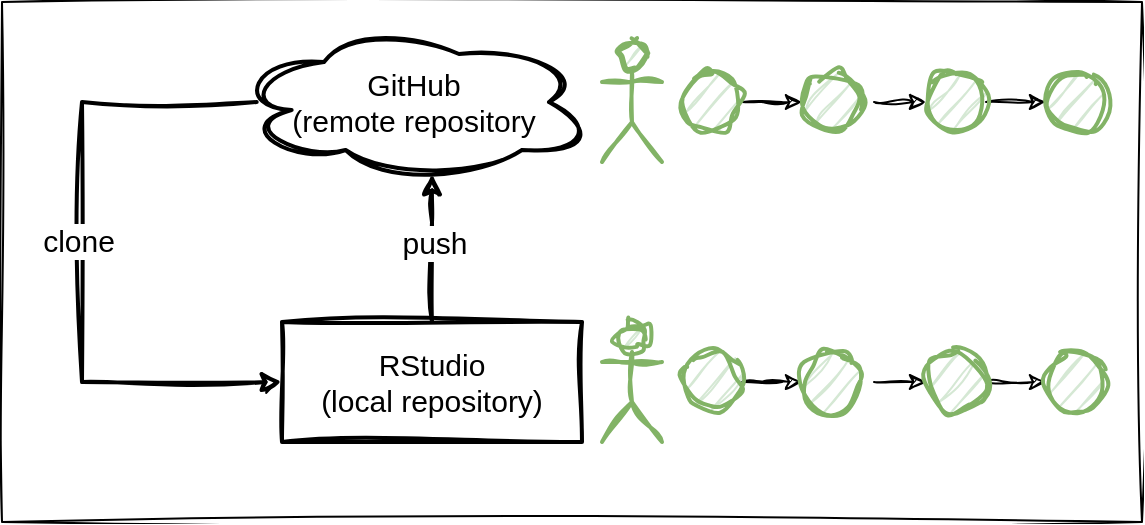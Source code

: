 <mxfile version="24.7.17">
  <diagram name="Page-1" id="K4KIPDYEgw4nUw5cdc4V">
    <mxGraphModel dx="1434" dy="822" grid="1" gridSize="10" guides="1" tooltips="1" connect="1" arrows="1" fold="1" page="1" pageScale="1" pageWidth="827" pageHeight="1169" math="0" shadow="0">
      <root>
        <mxCell id="0" />
        <object label="Step 4: Push" id="DL9V_pkVWsJwyDq02fDM-38">
          <mxCell parent="0" />
        </object>
        <mxCell id="DL9V_pkVWsJwyDq02fDM-58" style="edgeStyle=orthogonalEdgeStyle;rounded=0;orthogonalLoop=1;jettySize=auto;html=1;entryX=0.55;entryY=0.95;entryDx=0;entryDy=0;entryPerimeter=0;strokeWidth=2;sketch=1;curveFitting=1;jiggle=2;" edge="1" parent="DL9V_pkVWsJwyDq02fDM-38">
          <mxGeometry relative="1" as="geometry">
            <mxPoint x="285" y="250" as="sourcePoint" />
            <mxPoint x="285" y="176" as="targetPoint" />
            <Array as="points">
              <mxPoint x="285" y="200" />
              <mxPoint x="285" y="200" />
            </Array>
          </mxGeometry>
        </mxCell>
        <mxCell id="DL9V_pkVWsJwyDq02fDM-59" value="push" style="edgeLabel;html=1;align=center;verticalAlign=middle;resizable=0;points=[];fontSize=15;" vertex="1" connectable="0" parent="DL9V_pkVWsJwyDq02fDM-58">
          <mxGeometry x="0.081" y="-1" relative="1" as="geometry">
            <mxPoint as="offset" />
          </mxGeometry>
        </mxCell>
        <mxCell id="DL9V_pkVWsJwyDq02fDM-60" style="edgeStyle=orthogonalEdgeStyle;rounded=0;orthogonalLoop=1;jettySize=auto;html=1;sketch=1;curveFitting=1;jiggle=2;" edge="1" parent="DL9V_pkVWsJwyDq02fDM-38" source="DL9V_pkVWsJwyDq02fDM-61" target="DL9V_pkVWsJwyDq02fDM-63">
          <mxGeometry relative="1" as="geometry" />
        </mxCell>
        <mxCell id="DL9V_pkVWsJwyDq02fDM-61" value="" style="ellipse;whiteSpace=wrap;html=1;aspect=fixed;fillColor=#d5e8d4;strokeColor=#82b366;strokeWidth=2;sketch=1;curveFitting=1;jiggle=2;" vertex="1" parent="DL9V_pkVWsJwyDq02fDM-38">
          <mxGeometry x="410" y="125" width="30" height="30" as="geometry" />
        </mxCell>
        <mxCell id="DL9V_pkVWsJwyDq02fDM-62" style="edgeStyle=orthogonalEdgeStyle;rounded=0;orthogonalLoop=1;jettySize=auto;html=1;entryX=0;entryY=0.5;entryDx=0;entryDy=0;sketch=1;curveFitting=1;jiggle=2;" edge="1" parent="DL9V_pkVWsJwyDq02fDM-38" target="DL9V_pkVWsJwyDq02fDM-65">
          <mxGeometry relative="1" as="geometry">
            <mxPoint x="506" y="140" as="sourcePoint" />
          </mxGeometry>
        </mxCell>
        <mxCell id="DL9V_pkVWsJwyDq02fDM-63" value="" style="ellipse;whiteSpace=wrap;html=1;aspect=fixed;fillColor=#d5e8d4;strokeColor=#82b366;strokeWidth=2;sketch=1;curveFitting=1;jiggle=2;" vertex="1" parent="DL9V_pkVWsJwyDq02fDM-38">
          <mxGeometry x="470" y="125" width="30" height="30" as="geometry" />
        </mxCell>
        <mxCell id="DL9V_pkVWsJwyDq02fDM-64" style="edgeStyle=orthogonalEdgeStyle;rounded=0;orthogonalLoop=1;jettySize=auto;html=1;exitX=1;exitY=0.5;exitDx=0;exitDy=0;entryX=0;entryY=0.5;entryDx=0;entryDy=0;sketch=1;curveFitting=1;jiggle=2;" edge="1" parent="DL9V_pkVWsJwyDq02fDM-38" source="DL9V_pkVWsJwyDq02fDM-65" target="DL9V_pkVWsJwyDq02fDM-66">
          <mxGeometry relative="1" as="geometry" />
        </mxCell>
        <mxCell id="DL9V_pkVWsJwyDq02fDM-65" value="" style="ellipse;whiteSpace=wrap;html=1;aspect=fixed;fillColor=#d5e8d4;strokeColor=#82b366;strokeWidth=2;sketch=1;curveFitting=1;jiggle=2;" vertex="1" parent="DL9V_pkVWsJwyDq02fDM-38">
          <mxGeometry x="532" y="125" width="30" height="30" as="geometry" />
        </mxCell>
        <mxCell id="DL9V_pkVWsJwyDq02fDM-66" value="" style="ellipse;whiteSpace=wrap;html=1;aspect=fixed;fillColor=#d5e8d4;strokeColor=#82b366;strokeWidth=2;sketch=1;curveFitting=1;jiggle=2;" vertex="1" parent="DL9V_pkVWsJwyDq02fDM-38">
          <mxGeometry x="592" y="125" width="30" height="30" as="geometry" />
        </mxCell>
        <object label="Step 3: Commits" id="DL9V_pkVWsJwyDq02fDM-39">
          <mxCell parent="0" />
        </object>
        <mxCell id="DL9V_pkVWsJwyDq02fDM-51" style="edgeStyle=orthogonalEdgeStyle;rounded=0;orthogonalLoop=1;jettySize=auto;html=1;sketch=1;curveFitting=1;jiggle=2;" edge="1" parent="DL9V_pkVWsJwyDq02fDM-39" source="DL9V_pkVWsJwyDq02fDM-52" target="DL9V_pkVWsJwyDq02fDM-54">
          <mxGeometry relative="1" as="geometry" />
        </mxCell>
        <mxCell id="DL9V_pkVWsJwyDq02fDM-52" value="" style="ellipse;whiteSpace=wrap;html=1;aspect=fixed;fillColor=#d5e8d4;strokeColor=#82b366;strokeWidth=2;sketch=1;curveFitting=1;jiggle=2;" vertex="1" parent="DL9V_pkVWsJwyDq02fDM-39">
          <mxGeometry x="410" y="265" width="30" height="30" as="geometry" />
        </mxCell>
        <mxCell id="DL9V_pkVWsJwyDq02fDM-53" style="edgeStyle=orthogonalEdgeStyle;rounded=0;orthogonalLoop=1;jettySize=auto;html=1;entryX=0;entryY=0.5;entryDx=0;entryDy=0;sketch=1;curveFitting=1;jiggle=2;" edge="1" parent="DL9V_pkVWsJwyDq02fDM-39" target="DL9V_pkVWsJwyDq02fDM-56">
          <mxGeometry relative="1" as="geometry">
            <mxPoint x="506" y="280" as="sourcePoint" />
          </mxGeometry>
        </mxCell>
        <mxCell id="DL9V_pkVWsJwyDq02fDM-54" value="" style="ellipse;whiteSpace=wrap;html=1;aspect=fixed;fillColor=#d5e8d4;strokeColor=#82b366;strokeWidth=2;sketch=1;curveFitting=1;jiggle=2;" vertex="1" parent="DL9V_pkVWsJwyDq02fDM-39">
          <mxGeometry x="470" y="265" width="30" height="30" as="geometry" />
        </mxCell>
        <mxCell id="DL9V_pkVWsJwyDq02fDM-55" style="edgeStyle=orthogonalEdgeStyle;rounded=0;orthogonalLoop=1;jettySize=auto;html=1;exitX=1;exitY=0.5;exitDx=0;exitDy=0;entryX=0;entryY=0.5;entryDx=0;entryDy=0;sketch=1;curveFitting=1;jiggle=2;" edge="1" parent="DL9V_pkVWsJwyDq02fDM-39" source="DL9V_pkVWsJwyDq02fDM-56" target="DL9V_pkVWsJwyDq02fDM-57">
          <mxGeometry relative="1" as="geometry" />
        </mxCell>
        <mxCell id="DL9V_pkVWsJwyDq02fDM-56" value="" style="ellipse;whiteSpace=wrap;html=1;aspect=fixed;fillColor=#d5e8d4;strokeColor=#82b366;strokeWidth=2;sketch=1;curveFitting=1;jiggle=2;" vertex="1" parent="DL9V_pkVWsJwyDq02fDM-39">
          <mxGeometry x="532" y="265" width="30" height="30" as="geometry" />
        </mxCell>
        <mxCell id="DL9V_pkVWsJwyDq02fDM-57" value="" style="ellipse;whiteSpace=wrap;html=1;aspect=fixed;fillColor=#d5e8d4;strokeColor=#82b366;strokeWidth=2;sketch=1;curveFitting=1;jiggle=2;" vertex="1" parent="DL9V_pkVWsJwyDq02fDM-39">
          <mxGeometry x="592" y="265" width="30" height="30" as="geometry" />
        </mxCell>
        <object label="Step 2: Clone" id="DL9V_pkVWsJwyDq02fDM-40">
          <mxCell parent="0" />
        </object>
        <mxCell id="DL9V_pkVWsJwyDq02fDM-47" style="edgeStyle=orthogonalEdgeStyle;rounded=0;orthogonalLoop=1;jettySize=auto;html=1;entryX=0;entryY=0.5;entryDx=0;entryDy=0;exitX=0.063;exitY=0.5;exitDx=0;exitDy=0;exitPerimeter=0;sketch=1;curveFitting=1;jiggle=2;strokeWidth=2;" edge="1" parent="DL9V_pkVWsJwyDq02fDM-40" target="DL9V_pkVWsJwyDq02fDM-49">
          <mxGeometry relative="1" as="geometry">
            <mxPoint x="197.34" y="140" as="sourcePoint" />
            <Array as="points">
              <mxPoint x="110" y="140" />
              <mxPoint x="110" y="280" />
            </Array>
          </mxGeometry>
        </mxCell>
        <mxCell id="DL9V_pkVWsJwyDq02fDM-48" value="clone" style="edgeLabel;html=1;align=center;verticalAlign=middle;resizable=0;points=[];fontSize=15;" vertex="1" connectable="0" parent="DL9V_pkVWsJwyDq02fDM-47">
          <mxGeometry x="0.018" y="-2" relative="1" as="geometry">
            <mxPoint y="-10" as="offset" />
          </mxGeometry>
        </mxCell>
        <mxCell id="DL9V_pkVWsJwyDq02fDM-49" value="&lt;div style=&quot;font-size: 15px;&quot;&gt;RStudio&lt;/div&gt;&lt;div style=&quot;font-size: 15px;&quot;&gt;(local repository)&lt;br style=&quot;font-size: 15px;&quot;&gt;&lt;/div&gt;" style="rounded=0;whiteSpace=wrap;html=1;sketch=1;curveFitting=1;jiggle=2;strokeWidth=2;fontSize=15;" vertex="1" parent="DL9V_pkVWsJwyDq02fDM-40">
          <mxGeometry x="210" y="250" width="150" height="60" as="geometry" />
        </mxCell>
        <mxCell id="DL9V_pkVWsJwyDq02fDM-50" value="" style="shape=umlActor;verticalLabelPosition=bottom;verticalAlign=top;html=1;outlineConnect=0;strokeWidth=2;sketch=1;curveFitting=1;jiggle=2;fillColor=#d5e8d4;strokeColor=#82b366;" vertex="1" parent="DL9V_pkVWsJwyDq02fDM-40">
          <mxGeometry x="370" y="250" width="30" height="60" as="geometry" />
        </mxCell>
        <object label="Step 1: GitHub repository" id="DL9V_pkVWsJwyDq02fDM-41">
          <mxCell style="" parent="0" />
        </object>
        <mxCell id="DL9V_pkVWsJwyDq02fDM-42" value="&lt;div style=&quot;font-size: 15px;&quot;&gt;GitHub&lt;/div&gt;&lt;div style=&quot;font-size: 15px;&quot;&gt;(remote repository&lt;br style=&quot;font-size: 15px;&quot;&gt;&lt;/div&gt;" style="ellipse;shape=cloud;whiteSpace=wrap;html=1;sketch=1;curveFitting=1;jiggle=2;strokeWidth=2;fontSize=15;" vertex="1" parent="DL9V_pkVWsJwyDq02fDM-41">
          <mxGeometry x="186" y="100" width="180" height="80" as="geometry" />
        </mxCell>
        <mxCell id="DL9V_pkVWsJwyDq02fDM-43" value="" style="shape=umlActor;verticalLabelPosition=bottom;verticalAlign=top;html=1;outlineConnect=0;strokeWidth=2;sketch=1;curveFitting=1;jiggle=2;fillColor=#d5e8d4;strokeColor=#82b366;" vertex="1" parent="DL9V_pkVWsJwyDq02fDM-41">
          <mxGeometry x="370" y="110" width="30" height="60" as="geometry" />
        </mxCell>
        <mxCell id="1" parent="0" />
        <mxCell id="DL9V_pkVWsJwyDq02fDM-35" value="" style="rounded=0;whiteSpace=wrap;html=1;fillColor=none;sketch=1;curveFitting=1;jiggle=2;strokeWidth=1;" vertex="1" parent="1">
          <mxGeometry x="70" y="90" width="570" height="260" as="geometry" />
        </mxCell>
      </root>
    </mxGraphModel>
  </diagram>
</mxfile>
